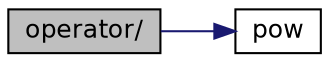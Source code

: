 digraph "operator/"
{
 // INTERACTIVE_SVG=YES
 // LATEX_PDF_SIZE
  bgcolor="transparent";
  edge [fontname="Helvetica",fontsize="12",labelfontname="Helvetica",labelfontsize="12"];
  node [fontname="Helvetica",fontsize="12",shape=record];
  rankdir="LR";
  Node1 [label="operator/",height=0.2,width=0.4,color="black", fillcolor="grey75", style="filled", fontcolor="black",tooltip=" "];
  Node1 -> Node2 [color="midnightblue",fontsize="12",style="solid",fontname="Helvetica"];
  Node2 [label="pow",height=0.2,width=0.4,color="black",URL="$autodiff_8libmd_8cc_a4fd9e414f0c7ab2098dcea6c6de318d9.html#a4fd9e414f0c7ab2098dcea6c6de318d9",tooltip=" "];
}

